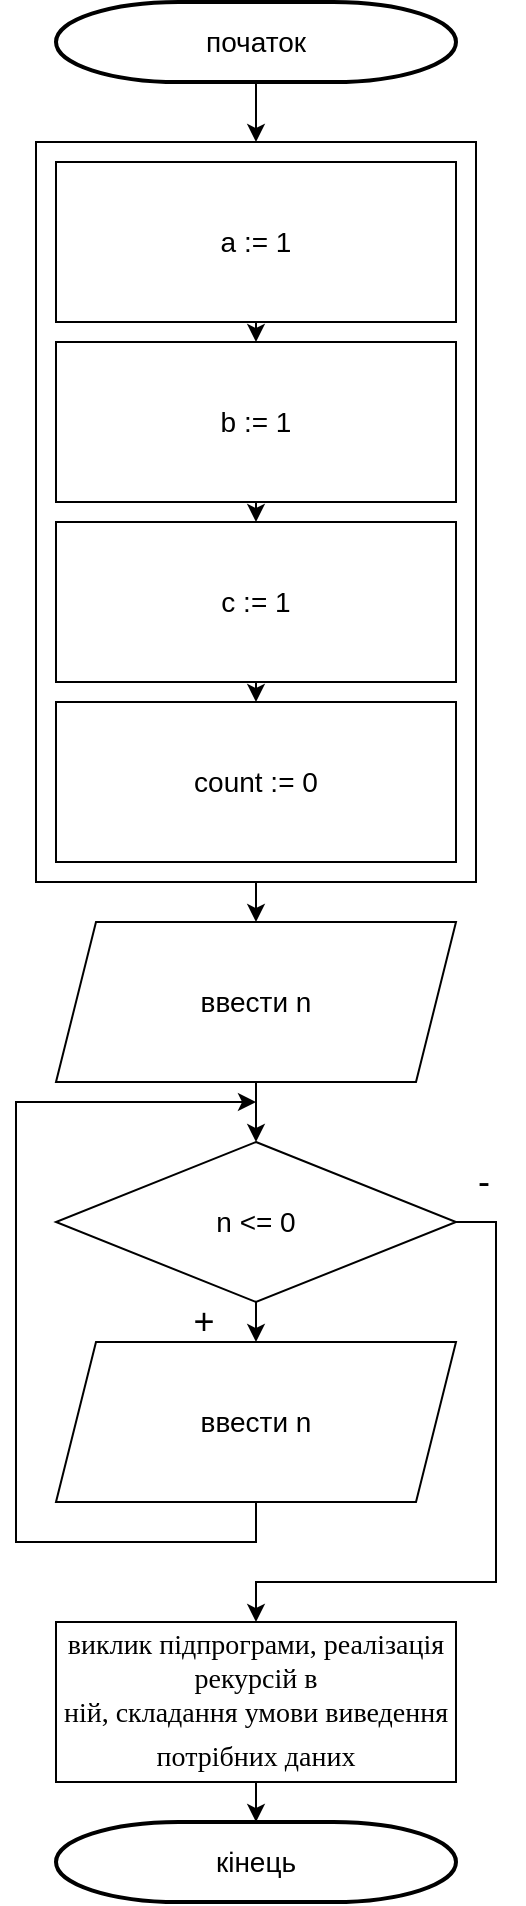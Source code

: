 <mxfile version="13.9.9" type="device"><diagram id="J8CHp81aOcTwFzPH0dlA" name="Страница 1"><mxGraphModel dx="852" dy="494" grid="1" gridSize="10" guides="1" tooltips="1" connect="1" arrows="1" fold="1" page="1" pageScale="1" pageWidth="827" pageHeight="1169" math="0" shadow="0"><root><mxCell id="0"/><mxCell id="1" parent="0"/><mxCell id="MJK6ON-adi4Thm1N29hM-2" style="edgeStyle=orthogonalEdgeStyle;rounded=0;orthogonalLoop=1;jettySize=auto;html=1;exitX=0.5;exitY=1;exitDx=0;exitDy=0;entryX=0.5;entryY=0;entryDx=0;entryDy=0;" edge="1" parent="1" source="QvrNJ3AB5Bg2_OlnAvtl-13" target="MJK6ON-adi4Thm1N29hM-1"><mxGeometry relative="1" as="geometry"/></mxCell><mxCell id="QvrNJ3AB5Bg2_OlnAvtl-13" value="" style="rounded=0;whiteSpace=wrap;html=1;" parent="1" vertex="1"><mxGeometry x="310" y="110" width="220" height="370" as="geometry"/></mxCell><mxCell id="QvrNJ3AB5Bg2_OlnAvtl-17" value="" style="edgeStyle=orthogonalEdgeStyle;rounded=0;orthogonalLoop=1;jettySize=auto;html=1;" parent="1" source="QvrNJ3AB5Bg2_OlnAvtl-2" edge="1"><mxGeometry relative="1" as="geometry"><mxPoint x="420" y="110" as="targetPoint"/></mxGeometry></mxCell><mxCell id="QvrNJ3AB5Bg2_OlnAvtl-2" value="&lt;font style=&quot;font-size: 14px&quot;&gt;початок&lt;/font&gt;" style="strokeWidth=2;html=1;shape=mxgraph.flowchart.terminator;whiteSpace=wrap;" parent="1" vertex="1"><mxGeometry x="320" y="40" width="200" height="40" as="geometry"/></mxCell><mxCell id="QvrNJ3AB5Bg2_OlnAvtl-5" value="" style="edgeStyle=orthogonalEdgeStyle;rounded=0;orthogonalLoop=1;jettySize=auto;html=1;" parent="1" source="QvrNJ3AB5Bg2_OlnAvtl-6" target="QvrNJ3AB5Bg2_OlnAvtl-7" edge="1"><mxGeometry relative="1" as="geometry"/></mxCell><mxCell id="QvrNJ3AB5Bg2_OlnAvtl-6" value="&lt;p class=&quot;MsoNormal&quot;&gt;&lt;span style=&quot;font-family: &amp;#34;times new roman&amp;#34; , serif&quot;&gt;&lt;font style=&quot;font-size: 14px&quot;&gt;виклик підпрограми, реалізація рекурсій в&lt;br/&gt;ній, складання умови виведення потрібних даних&lt;/font&gt;&lt;b style=&quot;font-size: 14pt&quot;&gt;&lt;/b&gt;&lt;/span&gt;&lt;/p&gt;" style="rounded=0;whiteSpace=wrap;html=1;" parent="1" vertex="1"><mxGeometry x="320" y="850" width="200" height="80" as="geometry"/></mxCell><mxCell id="QvrNJ3AB5Bg2_OlnAvtl-7" value="&lt;font style=&quot;font-size: 14px&quot;&gt;кінець&lt;/font&gt;" style="strokeWidth=2;html=1;shape=mxgraph.flowchart.terminator;whiteSpace=wrap;" parent="1" vertex="1"><mxGeometry x="320" y="950" width="200" height="40" as="geometry"/></mxCell><mxCell id="QvrNJ3AB5Bg2_OlnAvtl-14" style="edgeStyle=orthogonalEdgeStyle;rounded=0;orthogonalLoop=1;jettySize=auto;html=1;exitX=0.5;exitY=1;exitDx=0;exitDy=0;entryX=0.5;entryY=0;entryDx=0;entryDy=0;" parent="1" source="QvrNJ3AB5Bg2_OlnAvtl-9" target="QvrNJ3AB5Bg2_OlnAvtl-10" edge="1"><mxGeometry relative="1" as="geometry"/></mxCell><mxCell id="QvrNJ3AB5Bg2_OlnAvtl-9" value="&lt;font style=&quot;font-size: 14px&quot;&gt;a := 1&lt;/font&gt;" style="rounded=0;whiteSpace=wrap;html=1;" parent="1" vertex="1"><mxGeometry x="320" y="120" width="200" height="80" as="geometry"/></mxCell><mxCell id="QvrNJ3AB5Bg2_OlnAvtl-15" style="edgeStyle=orthogonalEdgeStyle;rounded=0;orthogonalLoop=1;jettySize=auto;html=1;exitX=0.5;exitY=1;exitDx=0;exitDy=0;entryX=0.5;entryY=0;entryDx=0;entryDy=0;" parent="1" source="QvrNJ3AB5Bg2_OlnAvtl-10" target="QvrNJ3AB5Bg2_OlnAvtl-11" edge="1"><mxGeometry relative="1" as="geometry"/></mxCell><mxCell id="QvrNJ3AB5Bg2_OlnAvtl-10" value="&lt;font style=&quot;font-size: 14px&quot;&gt;b := 1&lt;/font&gt;" style="rounded=0;whiteSpace=wrap;html=1;" parent="1" vertex="1"><mxGeometry x="320" y="210" width="200" height="80" as="geometry"/></mxCell><mxCell id="QvrNJ3AB5Bg2_OlnAvtl-16" style="edgeStyle=orthogonalEdgeStyle;rounded=0;orthogonalLoop=1;jettySize=auto;html=1;exitX=0.5;exitY=1;exitDx=0;exitDy=0;entryX=0.5;entryY=0;entryDx=0;entryDy=0;" parent="1" source="QvrNJ3AB5Bg2_OlnAvtl-11" target="QvrNJ3AB5Bg2_OlnAvtl-12" edge="1"><mxGeometry relative="1" as="geometry"/></mxCell><mxCell id="QvrNJ3AB5Bg2_OlnAvtl-11" value="&lt;font style=&quot;font-size: 14px&quot;&gt;c := 1&lt;/font&gt;" style="rounded=0;whiteSpace=wrap;html=1;" parent="1" vertex="1"><mxGeometry x="320" y="300" width="200" height="80" as="geometry"/></mxCell><mxCell id="QvrNJ3AB5Bg2_OlnAvtl-12" value="&lt;font style=&quot;font-size: 14px&quot;&gt;count := 0&lt;/font&gt;" style="rounded=0;whiteSpace=wrap;html=1;" parent="1" vertex="1"><mxGeometry x="320" y="390" width="200" height="80" as="geometry"/></mxCell><mxCell id="MJK6ON-adi4Thm1N29hM-5" style="edgeStyle=orthogonalEdgeStyle;rounded=0;orthogonalLoop=1;jettySize=auto;html=1;exitX=0.5;exitY=1;exitDx=0;exitDy=0;" edge="1" parent="1" source="MJK6ON-adi4Thm1N29hM-1" target="MJK6ON-adi4Thm1N29hM-3"><mxGeometry relative="1" as="geometry"/></mxCell><mxCell id="MJK6ON-adi4Thm1N29hM-1" value="&lt;font style=&quot;font-size: 14px&quot;&gt;ввести n&lt;/font&gt;" style="shape=parallelogram;perimeter=parallelogramPerimeter;whiteSpace=wrap;html=1;fixedSize=1;" vertex="1" parent="1"><mxGeometry x="320" y="500" width="200" height="80" as="geometry"/></mxCell><mxCell id="MJK6ON-adi4Thm1N29hM-10" style="edgeStyle=orthogonalEdgeStyle;rounded=0;orthogonalLoop=1;jettySize=auto;html=1;exitX=0.5;exitY=1;exitDx=0;exitDy=0;entryX=0.5;entryY=0;entryDx=0;entryDy=0;" edge="1" parent="1" source="MJK6ON-adi4Thm1N29hM-3" target="MJK6ON-adi4Thm1N29hM-8"><mxGeometry relative="1" as="geometry"/></mxCell><mxCell id="MJK6ON-adi4Thm1N29hM-14" style="edgeStyle=orthogonalEdgeStyle;rounded=0;orthogonalLoop=1;jettySize=auto;html=1;exitX=1;exitY=0.5;exitDx=0;exitDy=0;entryX=0.5;entryY=0;entryDx=0;entryDy=0;" edge="1" parent="1" source="MJK6ON-adi4Thm1N29hM-3" target="QvrNJ3AB5Bg2_OlnAvtl-6"><mxGeometry relative="1" as="geometry"><Array as="points"><mxPoint x="540" y="650"/><mxPoint x="540" y="830"/><mxPoint x="420" y="830"/></Array></mxGeometry></mxCell><mxCell id="MJK6ON-adi4Thm1N29hM-3" value="&lt;font style=&quot;font-size: 14px&quot;&gt;n &amp;lt;= 0&lt;/font&gt;" style="rhombus;whiteSpace=wrap;html=1;" vertex="1" parent="1"><mxGeometry x="320" y="610" width="200" height="80" as="geometry"/></mxCell><mxCell id="MJK6ON-adi4Thm1N29hM-6" value="&lt;font style=&quot;font-size: 18px&quot;&gt;+&lt;/font&gt;" style="text;html=1;strokeColor=none;fillColor=none;align=center;verticalAlign=middle;whiteSpace=wrap;rounded=0;" vertex="1" parent="1"><mxGeometry x="374" y="690" width="40" height="20" as="geometry"/></mxCell><mxCell id="MJK6ON-adi4Thm1N29hM-12" style="edgeStyle=orthogonalEdgeStyle;rounded=0;orthogonalLoop=1;jettySize=auto;html=1;exitX=0.5;exitY=1;exitDx=0;exitDy=0;" edge="1" parent="1" source="MJK6ON-adi4Thm1N29hM-8"><mxGeometry relative="1" as="geometry"><mxPoint x="420" y="590" as="targetPoint"/><Array as="points"><mxPoint x="420" y="810"/><mxPoint x="300" y="810"/><mxPoint x="300" y="590"/></Array></mxGeometry></mxCell><mxCell id="MJK6ON-adi4Thm1N29hM-8" value="&lt;font style=&quot;font-size: 14px&quot;&gt;ввести n&lt;/font&gt;" style="shape=parallelogram;perimeter=parallelogramPerimeter;whiteSpace=wrap;html=1;fixedSize=1;" vertex="1" parent="1"><mxGeometry x="320" y="710" width="200" height="80" as="geometry"/></mxCell><mxCell id="MJK6ON-adi4Thm1N29hM-13" value="&lt;font style=&quot;font-size: 18px&quot;&gt;-&lt;/font&gt;" style="text;html=1;strokeColor=none;fillColor=none;align=center;verticalAlign=middle;whiteSpace=wrap;rounded=0;" vertex="1" parent="1"><mxGeometry x="514" y="620" width="40" height="20" as="geometry"/></mxCell></root></mxGraphModel></diagram></mxfile>